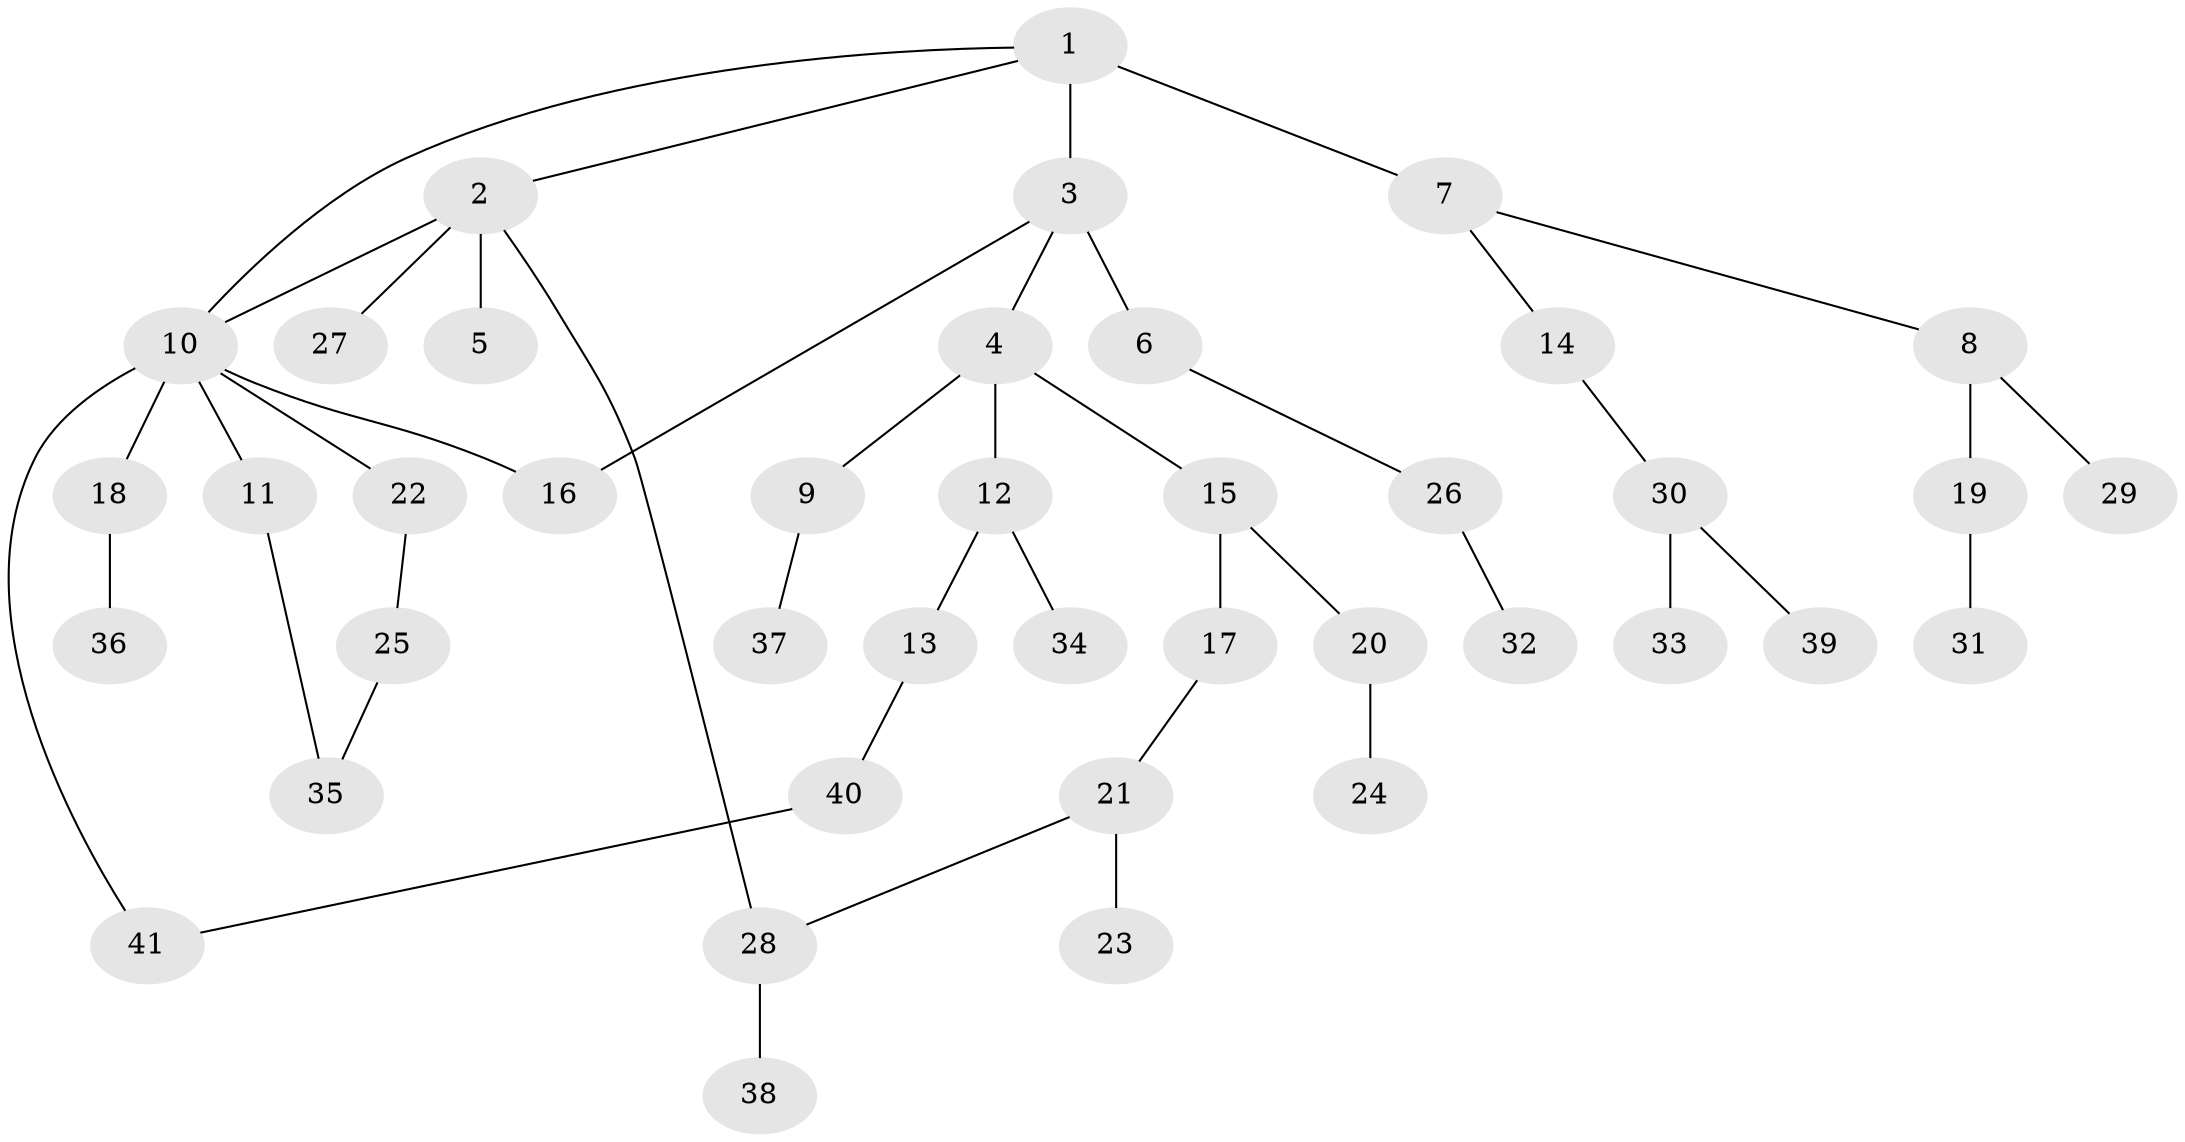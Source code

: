 // original degree distribution, {6: 0.012345679012345678, 3: 0.18518518518518517, 5: 0.037037037037037035, 4: 0.09876543209876543, 1: 0.4444444444444444, 2: 0.2222222222222222}
// Generated by graph-tools (version 1.1) at 2025/34/03/09/25 02:34:17]
// undirected, 41 vertices, 45 edges
graph export_dot {
graph [start="1"]
  node [color=gray90,style=filled];
  1;
  2;
  3;
  4;
  5;
  6;
  7;
  8;
  9;
  10;
  11;
  12;
  13;
  14;
  15;
  16;
  17;
  18;
  19;
  20;
  21;
  22;
  23;
  24;
  25;
  26;
  27;
  28;
  29;
  30;
  31;
  32;
  33;
  34;
  35;
  36;
  37;
  38;
  39;
  40;
  41;
  1 -- 2 [weight=1.0];
  1 -- 3 [weight=1.0];
  1 -- 7 [weight=2.0];
  1 -- 10 [weight=1.0];
  2 -- 5 [weight=3.0];
  2 -- 10 [weight=1.0];
  2 -- 27 [weight=1.0];
  2 -- 28 [weight=1.0];
  3 -- 4 [weight=1.0];
  3 -- 6 [weight=2.0];
  3 -- 16 [weight=1.0];
  4 -- 9 [weight=1.0];
  4 -- 12 [weight=1.0];
  4 -- 15 [weight=1.0];
  6 -- 26 [weight=1.0];
  7 -- 8 [weight=1.0];
  7 -- 14 [weight=1.0];
  8 -- 19 [weight=1.0];
  8 -- 29 [weight=1.0];
  9 -- 37 [weight=1.0];
  10 -- 11 [weight=1.0];
  10 -- 16 [weight=1.0];
  10 -- 18 [weight=1.0];
  10 -- 22 [weight=1.0];
  10 -- 41 [weight=1.0];
  11 -- 35 [weight=1.0];
  12 -- 13 [weight=1.0];
  12 -- 34 [weight=1.0];
  13 -- 40 [weight=1.0];
  14 -- 30 [weight=1.0];
  15 -- 17 [weight=1.0];
  15 -- 20 [weight=1.0];
  17 -- 21 [weight=1.0];
  18 -- 36 [weight=1.0];
  19 -- 31 [weight=3.0];
  20 -- 24 [weight=1.0];
  21 -- 23 [weight=1.0];
  21 -- 28 [weight=1.0];
  22 -- 25 [weight=1.0];
  25 -- 35 [weight=1.0];
  26 -- 32 [weight=1.0];
  28 -- 38 [weight=1.0];
  30 -- 33 [weight=3.0];
  30 -- 39 [weight=1.0];
  40 -- 41 [weight=1.0];
}
